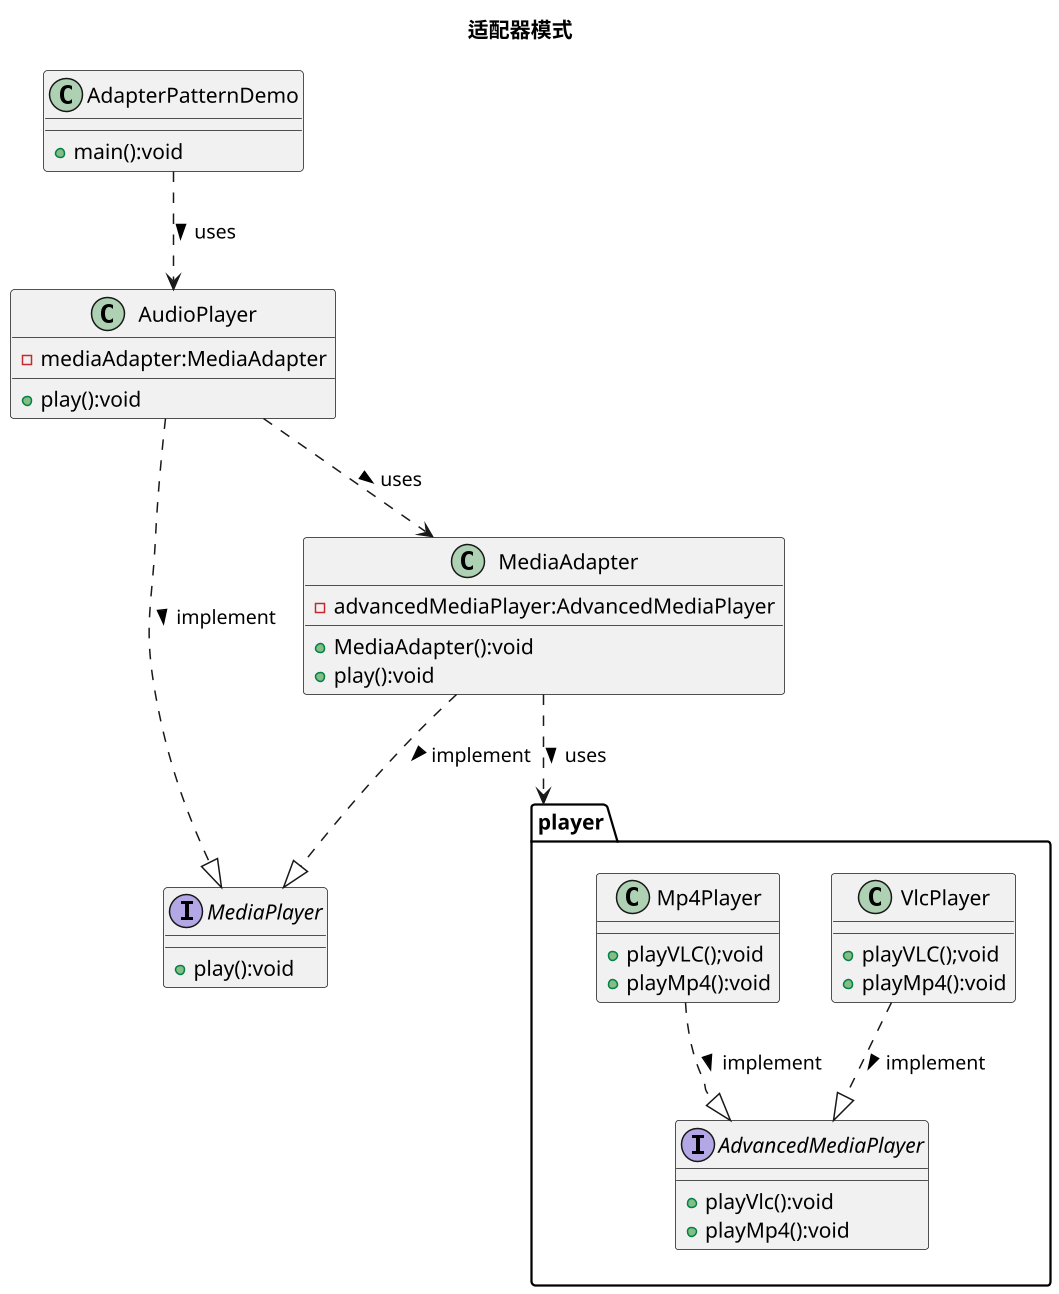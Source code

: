 @startuml
title 适配器模式
scale 1.5
package player{
    interface AdvancedMediaPlayer{
       +playVlc():void
       +playMp4():void
    }

    class VlcPlayer{
        +playVLC();void
        +playMp4():void
    }

    class Mp4Player{
        +playVLC();void
        +playMp4():void
    }

    VlcPlayer ..|> AdvancedMediaPlayer: implement >
    Mp4Player ..|> AdvancedMediaPlayer: implement >
}

interface MediaPlayer{
    +play():void
}

class MediaAdapter{
    -advancedMediaPlayer:AdvancedMediaPlayer
    +MediaAdapter():void
    +play():void
}

class AudioPlayer{
    -mediaAdapter:MediaAdapter
    +play():void
}

class AdapterPatternDemo{
    +main():void
}

MediaAdapter ..|> MediaPlayer: implement >
AudioPlayer ..|> MediaPlayer: implement >
MediaAdapter ..> player: uses >
AudioPlayer ..> MediaAdapter: uses >
AdapterPatternDemo ..> AudioPlayer: uses >
@enduml

